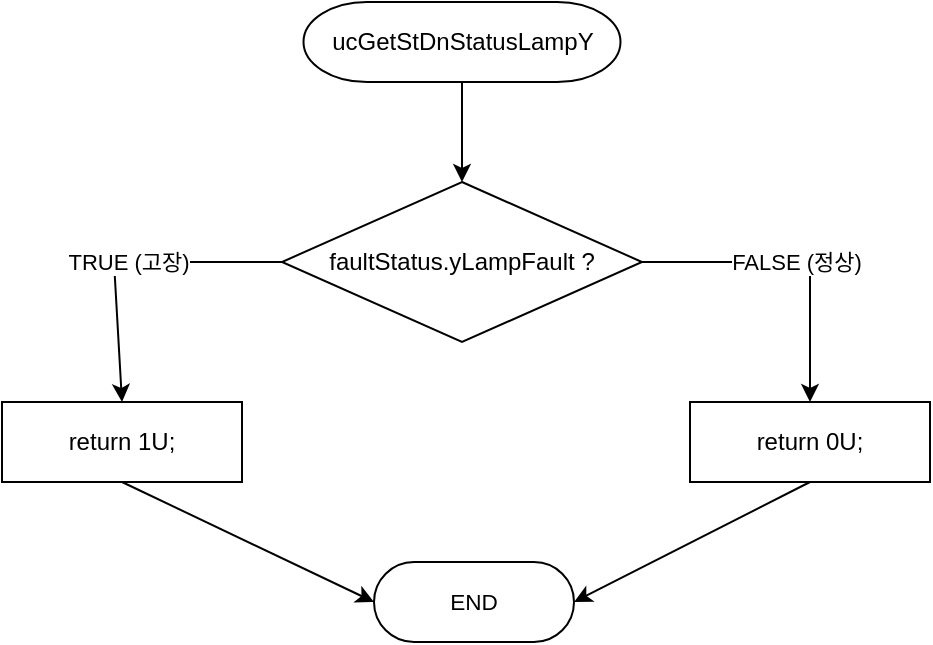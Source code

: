 <mxfile version="20.3.0" type="device" pages="9"><diagram id="H6Ubjm_x21LClvHcwEUO" name="ucGetStDnStatusLampY"><mxGraphModel dx="1209" dy="844" grid="1" gridSize="10" guides="1" tooltips="1" connect="1" arrows="1" fold="1" page="1" pageScale="1" pageWidth="827" pageHeight="1169" math="0" shadow="0"><root><mxCell id="0"/><mxCell id="1" parent="0"/><mxCell id="Pn4ITMv7DfcinCwOfqkF-2" value="faultStatus.yLampFault ?" style="rhombus;whiteSpace=wrap;html=1;strokeWidth=1;fontStyle=0;fillColor=none;strokeColor=#000000;" vertex="1" parent="1"><mxGeometry x="434" y="290" width="180" height="80" as="geometry"/></mxCell><mxCell id="Pn4ITMv7DfcinCwOfqkF-3" value="&lt;span style=&quot;font-weight: normal;&quot;&gt;return 1U;&lt;/span&gt;" style="rounded=0;whiteSpace=wrap;html=1;strokeWidth=1;fontStyle=0;fillColor=none;strokeColor=#000000;fontStyle=1" vertex="1" parent="1"><mxGeometry x="294" y="400" width="120" height="40" as="geometry"/></mxCell><mxCell id="Pn4ITMv7DfcinCwOfqkF-4" value="&lt;span style=&quot;font-weight: normal;&quot;&gt;return 0U;&lt;/span&gt;" style="rounded=0;whiteSpace=wrap;html=1;strokeWidth=1;fontStyle=0;fillColor=none;strokeColor=#000000;fontStyle=1" vertex="1" parent="1"><mxGeometry x="638" y="400" width="120" height="40" as="geometry"/></mxCell><mxCell id="Pn4ITMv7DfcinCwOfqkF-6" value="" style="endArrow=classic;html=1;rounded=0;exitX=0.5;exitY=1;exitDx=0;exitDy=0;entryX=0.5;entryY=0;entryDx=0;entryDy=0;exitPerimeter=0;" edge="1" parent="1" source="ROzSKcuaBJpZAco-5zA0-1" target="Pn4ITMv7DfcinCwOfqkF-2"><mxGeometry width="50" height="50" relative="1" as="geometry"><mxPoint x="524" y="250" as="sourcePoint"/><mxPoint x="524" y="290" as="targetPoint"/></mxGeometry></mxCell><mxCell id="Pn4ITMv7DfcinCwOfqkF-7" value="TRUE (고장)" style="endArrow=classic;html=1;rounded=0;exitX=0;exitY=0.5;exitDx=0;exitDy=0;entryX=0.5;entryY=0;entryDx=0;entryDy=0;" edge="1" parent="1" source="Pn4ITMv7DfcinCwOfqkF-2" target="Pn4ITMv7DfcinCwOfqkF-3"><mxGeometry width="50" height="50" relative="1" as="geometry"><mxPoint x="434" y="330" as="sourcePoint"/><mxPoint x="350" y="420" as="targetPoint"/><Array as="points"><mxPoint x="350" y="330"/></Array></mxGeometry></mxCell><mxCell id="Pn4ITMv7DfcinCwOfqkF-8" value="FALSE (정상)" style="endArrow=classic;html=1;rounded=0;exitX=1;exitY=0.5;exitDx=0;exitDy=0;entryX=0.5;entryY=0;entryDx=0;entryDy=0;" edge="1" parent="1" source="Pn4ITMv7DfcinCwOfqkF-2" target="Pn4ITMv7DfcinCwOfqkF-4"><mxGeometry width="50" height="50" relative="1" as="geometry"><mxPoint x="614" y="330" as="sourcePoint"/><mxPoint x="698" y="420" as="targetPoint"/><Array as="points"><mxPoint x="698" y="330"/></Array></mxGeometry></mxCell><UserObject label="&lt;div style=&quot;&quot;&gt;&lt;font style=&quot;direction: ltr; line-height: 120%; opacity: 1;&quot;&gt;ucGetStDnStatusLampY&lt;br&gt;&lt;/font&gt;&lt;/div&gt;" tags="순서도" id="ROzSKcuaBJpZAco-5zA0-1"><mxCell style="verticalAlign=middle;align=center;overflow=width;vsdxID=2;fillColor=#FFFFFF;gradientColor=none;shape=stencil(tVLLDsIgEPwajiQIMfFe638Qu22JCM2Ctv69kK0Rm9qDibeZndkXC1NV6PUATIoQ0V9gNE3smToyKY3rAU1MiKmaqar1CB36m2uIDzo7M7r6e64wUZ4UOUWKB9GdIH4irzWu8B42vRrPScNFXZzN+5mvl3qJXE8mcPRRR+Pdh2Y1dsBTE95a3c0TkBRGgKEIb6wg1/r+ssCXd/vLCgm8z9caa+n6pb48dwrRV1H1Ew==);strokeColor=#000000;spacingTop=-1;spacingBottom=-1;spacingLeft=-1;spacingRight=-1;points=[[0.5,1,0],[0.5,0,0],[0,0.5,0],[1,0.5,0]];labelBackgroundColor=none;rounded=0;html=1;whiteSpace=wrap;strokeWidth=1;" vertex="1" parent="1"><mxGeometry x="444.75" y="200" width="158.5" height="40" as="geometry"/></mxCell></UserObject><UserObject label="&lt;div style=&quot;font-size: 1px&quot;&gt;&lt;font style=&quot;font-size:11.29px;font-family:Arial;color:#000000;direction:ltr;letter-spacing:0px;line-height:120%;opacity:1&quot;&gt;END&lt;br/&gt;&lt;/font&gt;&lt;/div&gt;" tags="순서도" id="ROzSKcuaBJpZAco-5zA0-2"><mxCell style="verticalAlign=middle;align=center;overflow=width;vsdxID=77;fillColor=#FFFFFF;gradientColor=none;shape=stencil(tVLLDsIgEPwajiQIMfFe638Qu22JCM2Ctv69kK0Rm9qDibeZndkXC1NV6PUATIoQ0V9gNE3smToyKY3rAU1MiKmaqar1CB36m2uIDzo7M7r6e64wUZ4UOUWKB9GdIH4irzWu8B42vRrPScNFXZzN+5mvl3qJXE8mcPRRR+Pdh2Y1dsBTE95a3c0TkBRGgKEIb6wg1/r+ssCXd/vLCgm8z9caa+n6pb48dwrRV1H1Ew==);strokeColor=#000000;spacingTop=-1;spacingBottom=-1;spacingLeft=-1;spacingRight=-1;points=[[0.5,1,0],[0.5,0,0],[0,0.5,0],[1,0.5,0]];labelBackgroundColor=none;rounded=0;html=1;whiteSpace=wrap;strokeWidth=1;" vertex="1" parent="1"><mxGeometry x="480" y="480" width="100" height="40" as="geometry"/></mxCell></UserObject><mxCell id="ROzSKcuaBJpZAco-5zA0-3" value="" style="endArrow=classic;html=1;rounded=0;entryX=0;entryY=0.5;entryDx=0;entryDy=0;entryPerimeter=0;exitX=0.5;exitY=1;exitDx=0;exitDy=0;" edge="1" parent="1" source="Pn4ITMv7DfcinCwOfqkF-3" target="ROzSKcuaBJpZAco-5zA0-2"><mxGeometry width="50" height="50" relative="1" as="geometry"><mxPoint x="390" y="460" as="sourcePoint"/><mxPoint x="440" y="410" as="targetPoint"/></mxGeometry></mxCell><mxCell id="ROzSKcuaBJpZAco-5zA0-4" value="" style="endArrow=classic;html=1;rounded=0;entryX=1;entryY=0.5;entryDx=0;entryDy=0;entryPerimeter=0;exitX=0.5;exitY=1;exitDx=0;exitDy=0;" edge="1" parent="1" source="Pn4ITMv7DfcinCwOfqkF-4" target="ROzSKcuaBJpZAco-5zA0-2"><mxGeometry width="50" height="50" relative="1" as="geometry"><mxPoint x="390" y="460" as="sourcePoint"/><mxPoint x="440" y="410" as="targetPoint"/></mxGeometry></mxCell></root></mxGraphModel></diagram><diagram name="ucGetStDnStatusLampR" id="4Ahi_f8lEHvm8g1XPXk0"><mxGraphModel dx="1209" dy="844" grid="1" gridSize="10" guides="1" tooltips="1" connect="1" arrows="1" fold="1" page="1" pageScale="1" pageWidth="827" pageHeight="1169" math="0" shadow="0"><root><mxCell id="ivIR0xDWHRZvinG1_Fqk-0"/><mxCell id="ivIR0xDWHRZvinG1_Fqk-1" parent="ivIR0xDWHRZvinG1_Fqk-0"/><mxCell id="ivIR0xDWHRZvinG1_Fqk-2" value="faultStatus.rLampFault ?" style="rhombus;whiteSpace=wrap;html=1;strokeWidth=1;fontStyle=0;fillColor=none;strokeColor=#000000;" vertex="1" parent="ivIR0xDWHRZvinG1_Fqk-1"><mxGeometry x="434" y="290" width="180" height="80" as="geometry"/></mxCell><mxCell id="ivIR0xDWHRZvinG1_Fqk-3" value="&lt;span style=&quot;font-weight: normal;&quot;&gt;return 1U;&lt;/span&gt;" style="rounded=0;whiteSpace=wrap;html=1;strokeWidth=1;fontStyle=0;fillColor=none;strokeColor=#000000;fontStyle=1" vertex="1" parent="ivIR0xDWHRZvinG1_Fqk-1"><mxGeometry x="294" y="400" width="120" height="40" as="geometry"/></mxCell><mxCell id="ivIR0xDWHRZvinG1_Fqk-4" value="&lt;span style=&quot;font-weight: normal;&quot;&gt;return 0U;&lt;/span&gt;" style="rounded=0;whiteSpace=wrap;html=1;strokeWidth=1;fontStyle=0;fillColor=none;strokeColor=#000000;fontStyle=1" vertex="1" parent="ivIR0xDWHRZvinG1_Fqk-1"><mxGeometry x="638" y="400" width="120" height="40" as="geometry"/></mxCell><mxCell id="ivIR0xDWHRZvinG1_Fqk-5" value="" style="endArrow=classic;html=1;rounded=0;exitX=0.5;exitY=1;exitDx=0;exitDy=0;entryX=0.5;entryY=0;entryDx=0;entryDy=0;exitPerimeter=0;" edge="1" parent="ivIR0xDWHRZvinG1_Fqk-1" source="ivIR0xDWHRZvinG1_Fqk-8" target="ivIR0xDWHRZvinG1_Fqk-2"><mxGeometry width="50" height="50" relative="1" as="geometry"><mxPoint x="524" y="250" as="sourcePoint"/><mxPoint x="524" y="290" as="targetPoint"/></mxGeometry></mxCell><mxCell id="ivIR0xDWHRZvinG1_Fqk-6" value="TRUE (고장)" style="endArrow=classic;html=1;rounded=0;exitX=0;exitY=0.5;exitDx=0;exitDy=0;entryX=0.5;entryY=0;entryDx=0;entryDy=0;" edge="1" parent="ivIR0xDWHRZvinG1_Fqk-1" source="ivIR0xDWHRZvinG1_Fqk-2" target="ivIR0xDWHRZvinG1_Fqk-3"><mxGeometry width="50" height="50" relative="1" as="geometry"><mxPoint x="434" y="330" as="sourcePoint"/><mxPoint x="350" y="420" as="targetPoint"/><Array as="points"><mxPoint x="350" y="330"/></Array></mxGeometry></mxCell><mxCell id="ivIR0xDWHRZvinG1_Fqk-7" value="FALSE (정상)" style="endArrow=classic;html=1;rounded=0;exitX=1;exitY=0.5;exitDx=0;exitDy=0;entryX=0.5;entryY=0;entryDx=0;entryDy=0;" edge="1" parent="ivIR0xDWHRZvinG1_Fqk-1" source="ivIR0xDWHRZvinG1_Fqk-2" target="ivIR0xDWHRZvinG1_Fqk-4"><mxGeometry width="50" height="50" relative="1" as="geometry"><mxPoint x="614" y="330" as="sourcePoint"/><mxPoint x="698" y="420" as="targetPoint"/><Array as="points"><mxPoint x="698" y="330"/></Array></mxGeometry></mxCell><UserObject label="&lt;div style=&quot;&quot;&gt;&lt;font style=&quot;direction: ltr; line-height: 120%; opacity: 1;&quot;&gt;ucGetStDnStatusLampR&lt;br&gt;&lt;/font&gt;&lt;/div&gt;" tags="순서도" id="ivIR0xDWHRZvinG1_Fqk-8"><mxCell style="verticalAlign=middle;align=center;overflow=width;vsdxID=2;fillColor=#FFFFFF;gradientColor=none;shape=stencil(tVLLDsIgEPwajiQIMfFe638Qu22JCM2Ctv69kK0Rm9qDibeZndkXC1NV6PUATIoQ0V9gNE3smToyKY3rAU1MiKmaqar1CB36m2uIDzo7M7r6e64wUZ4UOUWKB9GdIH4irzWu8B42vRrPScNFXZzN+5mvl3qJXE8mcPRRR+Pdh2Y1dsBTE95a3c0TkBRGgKEIb6wg1/r+ssCXd/vLCgm8z9caa+n6pb48dwrRV1H1Ew==);strokeColor=#000000;spacingTop=-1;spacingBottom=-1;spacingLeft=-1;spacingRight=-1;points=[[0.5,1,0],[0.5,0,0],[0,0.5,0],[1,0.5,0]];labelBackgroundColor=none;rounded=0;html=1;whiteSpace=wrap;strokeWidth=1;" vertex="1" parent="ivIR0xDWHRZvinG1_Fqk-1"><mxGeometry x="444.75" y="200" width="158.5" height="40" as="geometry"/></mxCell></UserObject><UserObject label="&lt;div style=&quot;font-size: 1px&quot;&gt;&lt;font style=&quot;font-size:11.29px;font-family:Arial;color:#000000;direction:ltr;letter-spacing:0px;line-height:120%;opacity:1&quot;&gt;END&lt;br/&gt;&lt;/font&gt;&lt;/div&gt;" tags="순서도" id="ivIR0xDWHRZvinG1_Fqk-9"><mxCell style="verticalAlign=middle;align=center;overflow=width;vsdxID=77;fillColor=#FFFFFF;gradientColor=none;shape=stencil(tVLLDsIgEPwajiQIMfFe638Qu22JCM2Ctv69kK0Rm9qDibeZndkXC1NV6PUATIoQ0V9gNE3smToyKY3rAU1MiKmaqar1CB36m2uIDzo7M7r6e64wUZ4UOUWKB9GdIH4irzWu8B42vRrPScNFXZzN+5mvl3qJXE8mcPRRR+Pdh2Y1dsBTE95a3c0TkBRGgKEIb6wg1/r+ssCXd/vLCgm8z9caa+n6pb48dwrRV1H1Ew==);strokeColor=#000000;spacingTop=-1;spacingBottom=-1;spacingLeft=-1;spacingRight=-1;points=[[0.5,1,0],[0.5,0,0],[0,0.5,0],[1,0.5,0]];labelBackgroundColor=none;rounded=0;html=1;whiteSpace=wrap;strokeWidth=1;" vertex="1" parent="ivIR0xDWHRZvinG1_Fqk-1"><mxGeometry x="480" y="480" width="100" height="40" as="geometry"/></mxCell></UserObject><mxCell id="ivIR0xDWHRZvinG1_Fqk-10" value="" style="endArrow=classic;html=1;rounded=0;entryX=0;entryY=0.5;entryDx=0;entryDy=0;entryPerimeter=0;exitX=0.5;exitY=1;exitDx=0;exitDy=0;" edge="1" parent="ivIR0xDWHRZvinG1_Fqk-1" source="ivIR0xDWHRZvinG1_Fqk-3" target="ivIR0xDWHRZvinG1_Fqk-9"><mxGeometry width="50" height="50" relative="1" as="geometry"><mxPoint x="390" y="460" as="sourcePoint"/><mxPoint x="440" y="410" as="targetPoint"/></mxGeometry></mxCell><mxCell id="ivIR0xDWHRZvinG1_Fqk-11" value="" style="endArrow=classic;html=1;rounded=0;entryX=1;entryY=0.5;entryDx=0;entryDy=0;entryPerimeter=0;exitX=0.5;exitY=1;exitDx=0;exitDy=0;" edge="1" parent="ivIR0xDWHRZvinG1_Fqk-1" source="ivIR0xDWHRZvinG1_Fqk-4" target="ivIR0xDWHRZvinG1_Fqk-9"><mxGeometry width="50" height="50" relative="1" as="geometry"><mxPoint x="390" y="460" as="sourcePoint"/><mxPoint x="440" y="410" as="targetPoint"/></mxGeometry></mxCell></root></mxGraphModel></diagram><diagram name="ucGetStDnStatusLampG" id="aBGs0J8KFxBoeowEcq4R"><mxGraphModel dx="1209" dy="844" grid="1" gridSize="10" guides="1" tooltips="1" connect="1" arrows="1" fold="1" page="1" pageScale="1" pageWidth="827" pageHeight="1169" math="0" shadow="0"><root><mxCell id="Xwdntv-__hM3QEPPHXJ1-0"/><mxCell id="Xwdntv-__hM3QEPPHXJ1-1" parent="Xwdntv-__hM3QEPPHXJ1-0"/><mxCell id="Xwdntv-__hM3QEPPHXJ1-2" value="faultStatus.gLampFault&amp;nbsp; ?" style="rhombus;whiteSpace=wrap;html=1;strokeWidth=1;fontStyle=0;fillColor=none;strokeColor=#000000;" vertex="1" parent="Xwdntv-__hM3QEPPHXJ1-1"><mxGeometry x="434" y="290" width="180" height="80" as="geometry"/></mxCell><mxCell id="Xwdntv-__hM3QEPPHXJ1-3" value="&lt;span style=&quot;font-weight: normal;&quot;&gt;return 1U;&lt;/span&gt;" style="rounded=0;whiteSpace=wrap;html=1;strokeWidth=1;fontStyle=0;fillColor=none;strokeColor=#000000;fontStyle=1" vertex="1" parent="Xwdntv-__hM3QEPPHXJ1-1"><mxGeometry x="294" y="400" width="120" height="40" as="geometry"/></mxCell><mxCell id="Xwdntv-__hM3QEPPHXJ1-4" value="&lt;span style=&quot;font-weight: normal;&quot;&gt;return 0U;&lt;/span&gt;" style="rounded=0;whiteSpace=wrap;html=1;strokeWidth=1;fontStyle=0;fillColor=none;strokeColor=#000000;fontStyle=1" vertex="1" parent="Xwdntv-__hM3QEPPHXJ1-1"><mxGeometry x="638" y="400" width="120" height="40" as="geometry"/></mxCell><mxCell id="Xwdntv-__hM3QEPPHXJ1-5" value="" style="endArrow=classic;html=1;rounded=0;exitX=0.5;exitY=1;exitDx=0;exitDy=0;entryX=0.5;entryY=0;entryDx=0;entryDy=0;exitPerimeter=0;" edge="1" parent="Xwdntv-__hM3QEPPHXJ1-1" source="Xwdntv-__hM3QEPPHXJ1-8" target="Xwdntv-__hM3QEPPHXJ1-2"><mxGeometry width="50" height="50" relative="1" as="geometry"><mxPoint x="524" y="250" as="sourcePoint"/><mxPoint x="524" y="290" as="targetPoint"/></mxGeometry></mxCell><mxCell id="Xwdntv-__hM3QEPPHXJ1-6" value="TRUE (고장)" style="endArrow=classic;html=1;rounded=0;exitX=0;exitY=0.5;exitDx=0;exitDy=0;entryX=0.5;entryY=0;entryDx=0;entryDy=0;" edge="1" parent="Xwdntv-__hM3QEPPHXJ1-1" source="Xwdntv-__hM3QEPPHXJ1-2" target="Xwdntv-__hM3QEPPHXJ1-3"><mxGeometry width="50" height="50" relative="1" as="geometry"><mxPoint x="434" y="330" as="sourcePoint"/><mxPoint x="350" y="420" as="targetPoint"/><Array as="points"><mxPoint x="350" y="330"/></Array></mxGeometry></mxCell><mxCell id="Xwdntv-__hM3QEPPHXJ1-7" value="FALSE (정상)" style="endArrow=classic;html=1;rounded=0;exitX=1;exitY=0.5;exitDx=0;exitDy=0;entryX=0.5;entryY=0;entryDx=0;entryDy=0;" edge="1" parent="Xwdntv-__hM3QEPPHXJ1-1" source="Xwdntv-__hM3QEPPHXJ1-2" target="Xwdntv-__hM3QEPPHXJ1-4"><mxGeometry width="50" height="50" relative="1" as="geometry"><mxPoint x="614" y="330" as="sourcePoint"/><mxPoint x="698" y="420" as="targetPoint"/><Array as="points"><mxPoint x="698" y="330"/></Array></mxGeometry></mxCell><UserObject label="&lt;div style=&quot;&quot;&gt;&lt;font style=&quot;direction: ltr; line-height: 120%; opacity: 1;&quot;&gt;ucGetStDnStatusLampG&lt;br&gt;&lt;/font&gt;&lt;/div&gt;" tags="순서도" id="Xwdntv-__hM3QEPPHXJ1-8"><mxCell style="verticalAlign=middle;align=center;overflow=width;vsdxID=2;fillColor=#FFFFFF;gradientColor=none;shape=stencil(tVLLDsIgEPwajiQIMfFe638Qu22JCM2Ctv69kK0Rm9qDibeZndkXC1NV6PUATIoQ0V9gNE3smToyKY3rAU1MiKmaqar1CB36m2uIDzo7M7r6e64wUZ4UOUWKB9GdIH4irzWu8B42vRrPScNFXZzN+5mvl3qJXE8mcPRRR+Pdh2Y1dsBTE95a3c0TkBRGgKEIb6wg1/r+ssCXd/vLCgm8z9caa+n6pb48dwrRV1H1Ew==);strokeColor=#000000;spacingTop=-1;spacingBottom=-1;spacingLeft=-1;spacingRight=-1;points=[[0.5,1,0],[0.5,0,0],[0,0.5,0],[1,0.5,0]];labelBackgroundColor=none;rounded=0;html=1;whiteSpace=wrap;strokeWidth=1;" vertex="1" parent="Xwdntv-__hM3QEPPHXJ1-1"><mxGeometry x="444.75" y="200" width="158.5" height="40" as="geometry"/></mxCell></UserObject><UserObject label="&lt;div style=&quot;font-size: 1px&quot;&gt;&lt;font style=&quot;font-size:11.29px;font-family:Arial;color:#000000;direction:ltr;letter-spacing:0px;line-height:120%;opacity:1&quot;&gt;END&lt;br/&gt;&lt;/font&gt;&lt;/div&gt;" tags="순서도" id="Xwdntv-__hM3QEPPHXJ1-9"><mxCell style="verticalAlign=middle;align=center;overflow=width;vsdxID=77;fillColor=#FFFFFF;gradientColor=none;shape=stencil(tVLLDsIgEPwajiQIMfFe638Qu22JCM2Ctv69kK0Rm9qDibeZndkXC1NV6PUATIoQ0V9gNE3smToyKY3rAU1MiKmaqar1CB36m2uIDzo7M7r6e64wUZ4UOUWKB9GdIH4irzWu8B42vRrPScNFXZzN+5mvl3qJXE8mcPRRR+Pdh2Y1dsBTE95a3c0TkBRGgKEIb6wg1/r+ssCXd/vLCgm8z9caa+n6pb48dwrRV1H1Ew==);strokeColor=#000000;spacingTop=-1;spacingBottom=-1;spacingLeft=-1;spacingRight=-1;points=[[0.5,1,0],[0.5,0,0],[0,0.5,0],[1,0.5,0]];labelBackgroundColor=none;rounded=0;html=1;whiteSpace=wrap;strokeWidth=1;" vertex="1" parent="Xwdntv-__hM3QEPPHXJ1-1"><mxGeometry x="480" y="480" width="100" height="40" as="geometry"/></mxCell></UserObject><mxCell id="Xwdntv-__hM3QEPPHXJ1-10" value="" style="endArrow=classic;html=1;rounded=0;entryX=0;entryY=0.5;entryDx=0;entryDy=0;entryPerimeter=0;exitX=0.5;exitY=1;exitDx=0;exitDy=0;" edge="1" parent="Xwdntv-__hM3QEPPHXJ1-1" source="Xwdntv-__hM3QEPPHXJ1-3" target="Xwdntv-__hM3QEPPHXJ1-9"><mxGeometry width="50" height="50" relative="1" as="geometry"><mxPoint x="390" y="460" as="sourcePoint"/><mxPoint x="440" y="410" as="targetPoint"/></mxGeometry></mxCell><mxCell id="Xwdntv-__hM3QEPPHXJ1-11" value="" style="endArrow=classic;html=1;rounded=0;entryX=1;entryY=0.5;entryDx=0;entryDy=0;entryPerimeter=0;exitX=0.5;exitY=1;exitDx=0;exitDy=0;" edge="1" parent="Xwdntv-__hM3QEPPHXJ1-1" source="Xwdntv-__hM3QEPPHXJ1-4" target="Xwdntv-__hM3QEPPHXJ1-9"><mxGeometry width="50" height="50" relative="1" as="geometry"><mxPoint x="390" y="460" as="sourcePoint"/><mxPoint x="440" y="410" as="targetPoint"/></mxGeometry></mxCell></root></mxGraphModel></diagram><diagram name="ucGetStDnStatusLampY1" id="4ZIhZO3Ah8xV9luIlGRR"><mxGraphModel dx="1209" dy="844" grid="1" gridSize="10" guides="1" tooltips="1" connect="1" arrows="1" fold="1" page="1" pageScale="1" pageWidth="827" pageHeight="1169" math="0" shadow="0"><root><mxCell id="3NkivEE5GXYRRRPkEMGT-0"/><mxCell id="3NkivEE5GXYRRRPkEMGT-1" parent="3NkivEE5GXYRRRPkEMGT-0"/><mxCell id="3NkivEE5GXYRRRPkEMGT-2" value="faultStatus.y1LampFault ?" style="rhombus;whiteSpace=wrap;html=1;strokeWidth=1;fontStyle=0;fillColor=none;strokeColor=#000000;" vertex="1" parent="3NkivEE5GXYRRRPkEMGT-1"><mxGeometry x="434" y="290" width="180" height="80" as="geometry"/></mxCell><mxCell id="3NkivEE5GXYRRRPkEMGT-3" value="&lt;span style=&quot;font-weight: normal;&quot;&gt;return 1U;&lt;/span&gt;" style="rounded=0;whiteSpace=wrap;html=1;strokeWidth=1;fontStyle=0;fillColor=none;strokeColor=#000000;fontStyle=1" vertex="1" parent="3NkivEE5GXYRRRPkEMGT-1"><mxGeometry x="270" y="410" width="120" height="40" as="geometry"/></mxCell><mxCell id="3NkivEE5GXYRRRPkEMGT-4" value="&lt;span style=&quot;font-weight: normal;&quot;&gt;return 0U;&lt;/span&gt;" style="rounded=0;whiteSpace=wrap;html=1;strokeWidth=1;fontStyle=0;fillColor=none;strokeColor=#000000;fontStyle=1" vertex="1" parent="3NkivEE5GXYRRRPkEMGT-1"><mxGeometry x="638" y="420" width="120" height="40" as="geometry"/></mxCell><mxCell id="3NkivEE5GXYRRRPkEMGT-5" value="" style="endArrow=classic;html=1;rounded=0;exitX=0.5;exitY=1;exitDx=0;exitDy=0;entryX=0.5;entryY=0;entryDx=0;entryDy=0;exitPerimeter=0;" edge="1" parent="3NkivEE5GXYRRRPkEMGT-1" source="3NkivEE5GXYRRRPkEMGT-8" target="3NkivEE5GXYRRRPkEMGT-2"><mxGeometry width="50" height="50" relative="1" as="geometry"><mxPoint x="524" y="250" as="sourcePoint"/><mxPoint x="524" y="290" as="targetPoint"/></mxGeometry></mxCell><mxCell id="3NkivEE5GXYRRRPkEMGT-6" value="TRUE (고장)" style="endArrow=classic;html=1;rounded=0;exitX=0;exitY=0.5;exitDx=0;exitDy=0;entryX=0.5;entryY=0;entryDx=0;entryDy=0;" edge="1" parent="3NkivEE5GXYRRRPkEMGT-1" source="3NkivEE5GXYRRRPkEMGT-2" target="3NkivEE5GXYRRRPkEMGT-3"><mxGeometry width="50" height="50" relative="1" as="geometry"><mxPoint x="434" y="330" as="sourcePoint"/><mxPoint x="350" y="420" as="targetPoint"/><Array as="points"><mxPoint x="330" y="330"/></Array></mxGeometry></mxCell><mxCell id="3NkivEE5GXYRRRPkEMGT-7" value="FALSE (정상)" style="endArrow=classic;html=1;rounded=0;exitX=1;exitY=0.5;exitDx=0;exitDy=0;entryX=0.5;entryY=0;entryDx=0;entryDy=0;" edge="1" parent="3NkivEE5GXYRRRPkEMGT-1" source="3NkivEE5GXYRRRPkEMGT-2" target="3NkivEE5GXYRRRPkEMGT-4"><mxGeometry width="50" height="50" relative="1" as="geometry"><mxPoint x="614" y="330" as="sourcePoint"/><mxPoint x="698" y="420" as="targetPoint"/><Array as="points"><mxPoint x="698" y="330"/></Array></mxGeometry></mxCell><UserObject label="&lt;div style=&quot;&quot;&gt;&lt;font style=&quot;direction: ltr; line-height: 120%; opacity: 1;&quot;&gt;ucGetStDnStatusLampY1&lt;br&gt;&lt;/font&gt;&lt;/div&gt;" tags="순서도" id="3NkivEE5GXYRRRPkEMGT-8"><mxCell style="verticalAlign=middle;align=center;overflow=width;vsdxID=2;fillColor=#FFFFFF;gradientColor=none;shape=stencil(tVLLDsIgEPwajiQIMfFe638Qu22JCM2Ctv69kK0Rm9qDibeZndkXC1NV6PUATIoQ0V9gNE3smToyKY3rAU1MiKmaqar1CB36m2uIDzo7M7r6e64wUZ4UOUWKB9GdIH4irzWu8B42vRrPScNFXZzN+5mvl3qJXE8mcPRRR+Pdh2Y1dsBTE95a3c0TkBRGgKEIb6wg1/r+ssCXd/vLCgm8z9caa+n6pb48dwrRV1H1Ew==);strokeColor=#000000;spacingTop=-1;spacingBottom=-1;spacingLeft=-1;spacingRight=-1;points=[[0.5,1,0],[0.5,0,0],[0,0.5,0],[1,0.5,0]];labelBackgroundColor=none;rounded=0;html=1;whiteSpace=wrap;strokeWidth=1;" vertex="1" parent="3NkivEE5GXYRRRPkEMGT-1"><mxGeometry x="444.75" y="200" width="158.5" height="40" as="geometry"/></mxCell></UserObject><UserObject label="&lt;div style=&quot;font-size: 1px&quot;&gt;&lt;font style=&quot;font-size:11.29px;font-family:Arial;color:#000000;direction:ltr;letter-spacing:0px;line-height:120%;opacity:1&quot;&gt;END&lt;br/&gt;&lt;/font&gt;&lt;/div&gt;" tags="순서도" id="3NkivEE5GXYRRRPkEMGT-9"><mxCell style="verticalAlign=middle;align=center;overflow=width;vsdxID=77;fillColor=#FFFFFF;gradientColor=none;shape=stencil(tVLLDsIgEPwajiQIMfFe638Qu22JCM2Ctv69kK0Rm9qDibeZndkXC1NV6PUATIoQ0V9gNE3smToyKY3rAU1MiKmaqar1CB36m2uIDzo7M7r6e64wUZ4UOUWKB9GdIH4irzWu8B42vRrPScNFXZzN+5mvl3qJXE8mcPRRR+Pdh2Y1dsBTE95a3c0TkBRGgKEIb6wg1/r+ssCXd/vLCgm8z9caa+n6pb48dwrRV1H1Ew==);strokeColor=#000000;spacingTop=-1;spacingBottom=-1;spacingLeft=-1;spacingRight=-1;points=[[0.5,1,0],[0.5,0,0],[0,0.5,0],[1,0.5,0]];labelBackgroundColor=none;rounded=0;html=1;whiteSpace=wrap;strokeWidth=1;" vertex="1" parent="3NkivEE5GXYRRRPkEMGT-1"><mxGeometry x="480" y="530" width="100" height="40" as="geometry"/></mxCell></UserObject><mxCell id="3NkivEE5GXYRRRPkEMGT-10" value="" style="endArrow=classic;html=1;rounded=0;entryX=0;entryY=0.5;entryDx=0;entryDy=0;entryPerimeter=0;exitX=0.5;exitY=1;exitDx=0;exitDy=0;" edge="1" parent="3NkivEE5GXYRRRPkEMGT-1" source="3NkivEE5GXYRRRPkEMGT-3" target="3NkivEE5GXYRRRPkEMGT-9"><mxGeometry width="50" height="50" relative="1" as="geometry"><mxPoint x="390" y="460" as="sourcePoint"/><mxPoint x="440" y="410" as="targetPoint"/></mxGeometry></mxCell><mxCell id="3NkivEE5GXYRRRPkEMGT-11" value="" style="endArrow=classic;html=1;rounded=0;entryX=1;entryY=0.5;entryDx=0;entryDy=0;entryPerimeter=0;exitX=0.5;exitY=1;exitDx=0;exitDy=0;" edge="1" parent="3NkivEE5GXYRRRPkEMGT-1" source="3NkivEE5GXYRRRPkEMGT-4" target="3NkivEE5GXYRRRPkEMGT-9"><mxGeometry width="50" height="50" relative="1" as="geometry"><mxPoint x="390" y="460" as="sourcePoint"/><mxPoint x="440" y="410" as="targetPoint"/></mxGeometry></mxCell></root></mxGraphModel></diagram><diagram name="ucGetStDnStatusM600V" id="6z8AnAcC5dXQ_cQwe2DI"><mxGraphModel dx="1209" dy="844" grid="1" gridSize="10" guides="1" tooltips="1" connect="1" arrows="1" fold="1" page="1" pageScale="1" pageWidth="827" pageHeight="1169" math="0" shadow="0"><root><mxCell id="cv8Rvo_Tm3CCAk9QELev-0"/><mxCell id="cv8Rvo_Tm3CCAk9QELev-1" parent="cv8Rvo_Tm3CCAk9QELev-0"/><mxCell id="cv8Rvo_Tm3CCAk9QELev-2" value="faultStatus.m600vFault ?" style="rhombus;whiteSpace=wrap;html=1;strokeWidth=1;fontStyle=0;fillColor=none;strokeColor=#000000;" vertex="1" parent="cv8Rvo_Tm3CCAk9QELev-1"><mxGeometry x="434" y="290" width="180" height="80" as="geometry"/></mxCell><mxCell id="cv8Rvo_Tm3CCAk9QELev-3" value="&lt;span style=&quot;font-weight: normal;&quot;&gt;return 1U;&lt;/span&gt;" style="rounded=0;whiteSpace=wrap;html=1;strokeWidth=1;fontStyle=0;fillColor=none;strokeColor=#000000;fontStyle=1" vertex="1" parent="cv8Rvo_Tm3CCAk9QELev-1"><mxGeometry x="270" y="410" width="120" height="40" as="geometry"/></mxCell><mxCell id="cv8Rvo_Tm3CCAk9QELev-4" value="&lt;span style=&quot;font-weight: normal;&quot;&gt;return 0U;&lt;/span&gt;" style="rounded=0;whiteSpace=wrap;html=1;strokeWidth=1;fontStyle=0;fillColor=none;strokeColor=#000000;fontStyle=1" vertex="1" parent="cv8Rvo_Tm3CCAk9QELev-1"><mxGeometry x="638" y="420" width="120" height="40" as="geometry"/></mxCell><mxCell id="cv8Rvo_Tm3CCAk9QELev-5" value="" style="endArrow=classic;html=1;rounded=0;exitX=0.5;exitY=1;exitDx=0;exitDy=0;entryX=0.5;entryY=0;entryDx=0;entryDy=0;exitPerimeter=0;" edge="1" parent="cv8Rvo_Tm3CCAk9QELev-1" source="cv8Rvo_Tm3CCAk9QELev-8" target="cv8Rvo_Tm3CCAk9QELev-2"><mxGeometry width="50" height="50" relative="1" as="geometry"><mxPoint x="524" y="250" as="sourcePoint"/><mxPoint x="524" y="290" as="targetPoint"/></mxGeometry></mxCell><mxCell id="cv8Rvo_Tm3CCAk9QELev-6" value="TRUE (고장)" style="endArrow=classic;html=1;rounded=0;exitX=0;exitY=0.5;exitDx=0;exitDy=0;entryX=0.5;entryY=0;entryDx=0;entryDy=0;" edge="1" parent="cv8Rvo_Tm3CCAk9QELev-1" source="cv8Rvo_Tm3CCAk9QELev-2" target="cv8Rvo_Tm3CCAk9QELev-3"><mxGeometry width="50" height="50" relative="1" as="geometry"><mxPoint x="434" y="330" as="sourcePoint"/><mxPoint x="350" y="420" as="targetPoint"/><Array as="points"><mxPoint x="330" y="330"/></Array></mxGeometry></mxCell><mxCell id="cv8Rvo_Tm3CCAk9QELev-7" value="FALSE (정상)" style="endArrow=classic;html=1;rounded=0;exitX=1;exitY=0.5;exitDx=0;exitDy=0;entryX=0.5;entryY=0;entryDx=0;entryDy=0;" edge="1" parent="cv8Rvo_Tm3CCAk9QELev-1" source="cv8Rvo_Tm3CCAk9QELev-2" target="cv8Rvo_Tm3CCAk9QELev-4"><mxGeometry width="50" height="50" relative="1" as="geometry"><mxPoint x="614" y="330" as="sourcePoint"/><mxPoint x="698" y="420" as="targetPoint"/><Array as="points"><mxPoint x="698" y="330"/></Array></mxGeometry></mxCell><UserObject label="&lt;div style=&quot;&quot;&gt;&lt;font style=&quot;direction: ltr; line-height: 120%; opacity: 1;&quot;&gt;ucGetStDnStatusM600V&lt;br&gt;&lt;/font&gt;&lt;/div&gt;" tags="순서도" id="cv8Rvo_Tm3CCAk9QELev-8"><mxCell style="verticalAlign=middle;align=center;overflow=width;vsdxID=2;fillColor=#FFFFFF;gradientColor=none;shape=stencil(tVLLDsIgEPwajiQIMfFe638Qu22JCM2Ctv69kK0Rm9qDibeZndkXC1NV6PUATIoQ0V9gNE3smToyKY3rAU1MiKmaqar1CB36m2uIDzo7M7r6e64wUZ4UOUWKB9GdIH4irzWu8B42vRrPScNFXZzN+5mvl3qJXE8mcPRRR+Pdh2Y1dsBTE95a3c0TkBRGgKEIb6wg1/r+ssCXd/vLCgm8z9caa+n6pb48dwrRV1H1Ew==);strokeColor=#000000;spacingTop=-1;spacingBottom=-1;spacingLeft=-1;spacingRight=-1;points=[[0.5,1,0],[0.5,0,0],[0,0.5,0],[1,0.5,0]];labelBackgroundColor=none;rounded=0;html=1;whiteSpace=wrap;strokeWidth=1;" vertex="1" parent="cv8Rvo_Tm3CCAk9QELev-1"><mxGeometry x="444.75" y="200" width="158.5" height="40" as="geometry"/></mxCell></UserObject><UserObject label="&lt;div style=&quot;font-size: 1px&quot;&gt;&lt;font style=&quot;font-size:11.29px;font-family:Arial;color:#000000;direction:ltr;letter-spacing:0px;line-height:120%;opacity:1&quot;&gt;END&lt;br/&gt;&lt;/font&gt;&lt;/div&gt;" tags="순서도" id="cv8Rvo_Tm3CCAk9QELev-9"><mxCell style="verticalAlign=middle;align=center;overflow=width;vsdxID=77;fillColor=#FFFFFF;gradientColor=none;shape=stencil(tVLLDsIgEPwajiQIMfFe638Qu22JCM2Ctv69kK0Rm9qDibeZndkXC1NV6PUATIoQ0V9gNE3smToyKY3rAU1MiKmaqar1CB36m2uIDzo7M7r6e64wUZ4UOUWKB9GdIH4irzWu8B42vRrPScNFXZzN+5mvl3qJXE8mcPRRR+Pdh2Y1dsBTE95a3c0TkBRGgKEIb6wg1/r+ssCXd/vLCgm8z9caa+n6pb48dwrRV1H1Ew==);strokeColor=#000000;spacingTop=-1;spacingBottom=-1;spacingLeft=-1;spacingRight=-1;points=[[0.5,1,0],[0.5,0,0],[0,0.5,0],[1,0.5,0]];labelBackgroundColor=none;rounded=0;html=1;whiteSpace=wrap;strokeWidth=1;" vertex="1" parent="cv8Rvo_Tm3CCAk9QELev-1"><mxGeometry x="480" y="530" width="100" height="40" as="geometry"/></mxCell></UserObject><mxCell id="cv8Rvo_Tm3CCAk9QELev-10" value="" style="endArrow=classic;html=1;rounded=0;entryX=0;entryY=0.5;entryDx=0;entryDy=0;entryPerimeter=0;exitX=0.5;exitY=1;exitDx=0;exitDy=0;" edge="1" parent="cv8Rvo_Tm3CCAk9QELev-1" source="cv8Rvo_Tm3CCAk9QELev-3" target="cv8Rvo_Tm3CCAk9QELev-9"><mxGeometry width="50" height="50" relative="1" as="geometry"><mxPoint x="390" y="460" as="sourcePoint"/><mxPoint x="440" y="410" as="targetPoint"/></mxGeometry></mxCell><mxCell id="cv8Rvo_Tm3CCAk9QELev-11" value="" style="endArrow=classic;html=1;rounded=0;entryX=1;entryY=0.5;entryDx=0;entryDy=0;entryPerimeter=0;exitX=0.5;exitY=1;exitDx=0;exitDy=0;" edge="1" parent="cv8Rvo_Tm3CCAk9QELev-1" source="cv8Rvo_Tm3CCAk9QELev-4" target="cv8Rvo_Tm3CCAk9QELev-9"><mxGeometry width="50" height="50" relative="1" as="geometry"><mxPoint x="390" y="460" as="sourcePoint"/><mxPoint x="440" y="410" as="targetPoint"/></mxGeometry></mxCell></root></mxGraphModel></diagram><diagram name="ucGetStDnStatusFUSE" id="3bnLeSNJoj7XCCWcelJr"><mxGraphModel dx="1209" dy="844" grid="1" gridSize="10" guides="1" tooltips="1" connect="1" arrows="1" fold="1" page="1" pageScale="1" pageWidth="827" pageHeight="1169" math="0" shadow="0"><root><mxCell id="LdqPRC1P7zHyVg_EGieG-0"/><mxCell id="LdqPRC1P7zHyVg_EGieG-1" parent="LdqPRC1P7zHyVg_EGieG-0"/><mxCell id="LdqPRC1P7zHyVg_EGieG-2" value="faultStatus.fuseFault ?" style="rhombus;whiteSpace=wrap;html=1;strokeWidth=1;fontStyle=0;fillColor=none;strokeColor=#000000;" vertex="1" parent="LdqPRC1P7zHyVg_EGieG-1"><mxGeometry x="434" y="290" width="180" height="80" as="geometry"/></mxCell><mxCell id="LdqPRC1P7zHyVg_EGieG-3" value="&lt;span style=&quot;font-weight: normal;&quot;&gt;return 1U;&lt;/span&gt;" style="rounded=0;whiteSpace=wrap;html=1;strokeWidth=1;fontStyle=0;fillColor=none;strokeColor=#000000;fontStyle=1" vertex="1" parent="LdqPRC1P7zHyVg_EGieG-1"><mxGeometry x="270" y="410" width="120" height="40" as="geometry"/></mxCell><mxCell id="LdqPRC1P7zHyVg_EGieG-4" value="&lt;span style=&quot;font-weight: normal;&quot;&gt;return 0U;&lt;/span&gt;" style="rounded=0;whiteSpace=wrap;html=1;strokeWidth=1;fontStyle=0;fillColor=none;strokeColor=#000000;fontStyle=1" vertex="1" parent="LdqPRC1P7zHyVg_EGieG-1"><mxGeometry x="638" y="420" width="120" height="40" as="geometry"/></mxCell><mxCell id="LdqPRC1P7zHyVg_EGieG-5" value="" style="endArrow=classic;html=1;rounded=0;exitX=0.5;exitY=1;exitDx=0;exitDy=0;entryX=0.5;entryY=0;entryDx=0;entryDy=0;exitPerimeter=0;" edge="1" parent="LdqPRC1P7zHyVg_EGieG-1" source="LdqPRC1P7zHyVg_EGieG-8" target="LdqPRC1P7zHyVg_EGieG-2"><mxGeometry width="50" height="50" relative="1" as="geometry"><mxPoint x="524" y="250" as="sourcePoint"/><mxPoint x="524" y="290" as="targetPoint"/></mxGeometry></mxCell><mxCell id="LdqPRC1P7zHyVg_EGieG-6" value="TRUE (고장)" style="endArrow=classic;html=1;rounded=0;exitX=0;exitY=0.5;exitDx=0;exitDy=0;entryX=0.5;entryY=0;entryDx=0;entryDy=0;" edge="1" parent="LdqPRC1P7zHyVg_EGieG-1" source="LdqPRC1P7zHyVg_EGieG-2" target="LdqPRC1P7zHyVg_EGieG-3"><mxGeometry width="50" height="50" relative="1" as="geometry"><mxPoint x="434" y="330" as="sourcePoint"/><mxPoint x="350" y="420" as="targetPoint"/><Array as="points"><mxPoint x="330" y="330"/></Array></mxGeometry></mxCell><mxCell id="LdqPRC1P7zHyVg_EGieG-7" value="FALSE (정상)" style="endArrow=classic;html=1;rounded=0;exitX=1;exitY=0.5;exitDx=0;exitDy=0;entryX=0.5;entryY=0;entryDx=0;entryDy=0;" edge="1" parent="LdqPRC1P7zHyVg_EGieG-1" source="LdqPRC1P7zHyVg_EGieG-2" target="LdqPRC1P7zHyVg_EGieG-4"><mxGeometry width="50" height="50" relative="1" as="geometry"><mxPoint x="614" y="330" as="sourcePoint"/><mxPoint x="698" y="420" as="targetPoint"/><Array as="points"><mxPoint x="698" y="330"/></Array></mxGeometry></mxCell><UserObject label="&lt;div style=&quot;&quot;&gt;&lt;font style=&quot;direction: ltr; line-height: 120%; opacity: 1;&quot;&gt;ucGetStDnStatusFUSE&lt;br&gt;&lt;/font&gt;&lt;/div&gt;" tags="순서도" id="LdqPRC1P7zHyVg_EGieG-8"><mxCell style="verticalAlign=middle;align=center;overflow=width;vsdxID=2;fillColor=#FFFFFF;gradientColor=none;shape=stencil(tVLLDsIgEPwajiQIMfFe638Qu22JCM2Ctv69kK0Rm9qDibeZndkXC1NV6PUATIoQ0V9gNE3smToyKY3rAU1MiKmaqar1CB36m2uIDzo7M7r6e64wUZ4UOUWKB9GdIH4irzWu8B42vRrPScNFXZzN+5mvl3qJXE8mcPRRR+Pdh2Y1dsBTE95a3c0TkBRGgKEIb6wg1/r+ssCXd/vLCgm8z9caa+n6pb48dwrRV1H1Ew==);strokeColor=#000000;spacingTop=-1;spacingBottom=-1;spacingLeft=-1;spacingRight=-1;points=[[0.5,1,0],[0.5,0,0],[0,0.5,0],[1,0.5,0]];labelBackgroundColor=none;rounded=0;html=1;whiteSpace=wrap;strokeWidth=1;" vertex="1" parent="LdqPRC1P7zHyVg_EGieG-1"><mxGeometry x="444.75" y="200" width="158.5" height="40" as="geometry"/></mxCell></UserObject><UserObject label="&lt;div style=&quot;font-size: 1px&quot;&gt;&lt;font style=&quot;font-size:11.29px;font-family:Arial;color:#000000;direction:ltr;letter-spacing:0px;line-height:120%;opacity:1&quot;&gt;END&lt;br/&gt;&lt;/font&gt;&lt;/div&gt;" tags="순서도" id="LdqPRC1P7zHyVg_EGieG-9"><mxCell style="verticalAlign=middle;align=center;overflow=width;vsdxID=77;fillColor=#FFFFFF;gradientColor=none;shape=stencil(tVLLDsIgEPwajiQIMfFe638Qu22JCM2Ctv69kK0Rm9qDibeZndkXC1NV6PUATIoQ0V9gNE3smToyKY3rAU1MiKmaqar1CB36m2uIDzo7M7r6e64wUZ4UOUWKB9GdIH4irzWu8B42vRrPScNFXZzN+5mvl3qJXE8mcPRRR+Pdh2Y1dsBTE95a3c0TkBRGgKEIb6wg1/r+ssCXd/vLCgm8z9caa+n6pb48dwrRV1H1Ew==);strokeColor=#000000;spacingTop=-1;spacingBottom=-1;spacingLeft=-1;spacingRight=-1;points=[[0.5,1,0],[0.5,0,0],[0,0.5,0],[1,0.5,0]];labelBackgroundColor=none;rounded=0;html=1;whiteSpace=wrap;strokeWidth=1;" vertex="1" parent="LdqPRC1P7zHyVg_EGieG-1"><mxGeometry x="480" y="530" width="100" height="40" as="geometry"/></mxCell></UserObject><mxCell id="LdqPRC1P7zHyVg_EGieG-10" value="" style="endArrow=classic;html=1;rounded=0;entryX=0;entryY=0.5;entryDx=0;entryDy=0;entryPerimeter=0;exitX=0.5;exitY=1;exitDx=0;exitDy=0;" edge="1" parent="LdqPRC1P7zHyVg_EGieG-1" source="LdqPRC1P7zHyVg_EGieG-3" target="LdqPRC1P7zHyVg_EGieG-9"><mxGeometry width="50" height="50" relative="1" as="geometry"><mxPoint x="390" y="460" as="sourcePoint"/><mxPoint x="440" y="410" as="targetPoint"/></mxGeometry></mxCell><mxCell id="LdqPRC1P7zHyVg_EGieG-11" value="" style="endArrow=classic;html=1;rounded=0;entryX=1;entryY=0.5;entryDx=0;entryDy=0;entryPerimeter=0;exitX=0.5;exitY=1;exitDx=0;exitDy=0;" edge="1" parent="LdqPRC1P7zHyVg_EGieG-1" source="LdqPRC1P7zHyVg_EGieG-4" target="LdqPRC1P7zHyVg_EGieG-9"><mxGeometry width="50" height="50" relative="1" as="geometry"><mxPoint x="390" y="460" as="sourcePoint"/><mxPoint x="440" y="410" as="targetPoint"/></mxGeometry></mxCell></root></mxGraphModel></diagram><diagram id="nCHa5cdad75Ex1MGXZ_Q" name="bStDnIsSignalStable"><mxGraphModel dx="1209" dy="844" grid="1" gridSize="10" guides="1" tooltips="1" connect="1" arrows="1" fold="1" page="1" pageScale="1" pageWidth="827" pageHeight="1169" math="0" shadow="0"><root><mxCell id="0"/><mxCell id="1" parent="0"/><mxCell id="YwJyP4SdK20azlmq-4mT-1" value="SIG_DISP_SELF.bSignal_Disp_Stable;" style="rounded=0;whiteSpace=wrap;html=1;strokeWidth=1;" vertex="1" parent="1"><mxGeometry x="300" y="230" width="220" height="40" as="geometry"/></mxCell><mxCell id="YwJyP4SdK20azlmq-4mT-2" style="edgeStyle=orthogonalEdgeStyle;rounded=0;orthogonalLoop=1;jettySize=auto;html=1;" edge="1" parent="1" target="YwJyP4SdK20azlmq-4mT-1"><mxGeometry relative="1" as="geometry"><mxPoint x="410" y="160" as="sourcePoint"/></mxGeometry></mxCell><mxCell id="YwJyP4SdK20azlmq-4mT-3" style="edgeStyle=orthogonalEdgeStyle;rounded=0;orthogonalLoop=1;jettySize=auto;html=1;entryX=0.5;entryY=0;entryDx=0;entryDy=0;entryPerimeter=0;" edge="1" parent="1" source="YwJyP4SdK20azlmq-4mT-1" target="YwJyP4SdK20azlmq-4mT-4"><mxGeometry relative="1" as="geometry"><mxPoint x="410" y="380" as="targetPoint"/></mxGeometry></mxCell><UserObject label="&lt;div style=&quot;font-size: 1px&quot;&gt;&lt;font style=&quot;font-size:11.29px;font-family:Arial;color:#000000;direction:ltr;letter-spacing:0px;line-height:120%;opacity:1&quot;&gt;END&lt;br/&gt;&lt;/font&gt;&lt;/div&gt;" tags="순서도" id="YwJyP4SdK20azlmq-4mT-4"><mxCell style="verticalAlign=middle;align=center;overflow=width;vsdxID=77;fillColor=#FFFFFF;gradientColor=none;shape=stencil(tVLLDsIgEPwajiQIMfFe638Qu22JCM2Ctv69kK0Rm9qDibeZndkXC1NV6PUATIoQ0V9gNE3smToyKY3rAU1MiKmaqar1CB36m2uIDzo7M7r6e64wUZ4UOUWKB9GdIH4irzWu8B42vRrPScNFXZzN+5mvl3qJXE8mcPRRR+Pdh2Y1dsBTE95a3c0TkBRGgKEIb6wg1/r+ssCXd/vLCgm8z9caa+n6pb48dwrRV1H1Ew==);strokeColor=#000000;spacingTop=-1;spacingBottom=-1;spacingLeft=-1;spacingRight=-1;points=[[0.5,1,0],[0.5,0,0],[0,0.5,0],[1,0.5,0]];labelBackgroundColor=none;rounded=0;html=1;whiteSpace=wrap;strokeWidth=1;" vertex="1" parent="1"><mxGeometry x="360" y="310" width="100" height="40" as="geometry"/></mxCell></UserObject><UserObject label="&lt;div style=&quot;&quot;&gt;&lt;font style=&quot;direction: ltr; line-height: 120%; opacity: 1;&quot;&gt;bStDnIsSignalStable&lt;br&gt;&lt;/font&gt;&lt;/div&gt;" tags="순서도" id="YwJyP4SdK20azlmq-4mT-5"><mxCell style="verticalAlign=middle;align=center;overflow=width;vsdxID=2;fillColor=#FFFFFF;gradientColor=none;shape=stencil(tVLLDsIgEPwajiQIMfFe638Qu22JCM2Ctv69kK0Rm9qDibeZndkXC1NV6PUATIoQ0V9gNE3smToyKY3rAU1MiKmaqar1CB36m2uIDzo7M7r6e64wUZ4UOUWKB9GdIH4irzWu8B42vRrPScNFXZzN+5mvl3qJXE8mcPRRR+Pdh2Y1dsBTE95a3c0TkBRGgKEIb6wg1/r+ssCXd/vLCgm8z9caa+n6pb48dwrRV1H1Ew==);strokeColor=#000000;spacingTop=-1;spacingBottom=-1;spacingLeft=-1;spacingRight=-1;points=[[0.5,1,0],[0.5,0,0],[0,0.5,0],[1,0.5,0]];labelBackgroundColor=none;rounded=0;html=1;whiteSpace=wrap;strokeWidth=1;" vertex="1" parent="1"><mxGeometry x="337.5" y="150" width="145" height="40" as="geometry"/></mxCell></UserObject></root></mxGraphModel></diagram><diagram name="vSingleTrackDn_UpdateCompareBuffer" id="3P5N-dmxnqTD1Tz5zBz_"><mxGraphModel dx="1209" dy="844" grid="1" gridSize="10" guides="1" tooltips="1" connect="1" arrows="1" fold="1" page="1" pageScale="1" pageWidth="827" pageHeight="1169" math="0" shadow="0"><root><mxCell id="dQzJw8DMKhfN0LVObhwV-0"/><mxCell id="dQzJw8DMKhfN0LVObhwV-1" parent="dQzJw8DMKhfN0LVObhwV-0"/><mxCell id="dQzJw8DMKhfN0LVObhwV-2" value="&lt;div&gt;&amp;nbsp; &amp;nbsp; vFillComparePart( buf, SINGLE_TRACK_DN_OFFSET, real );&lt;/div&gt;&lt;div&gt;&amp;nbsp; &amp;nbsp; vSingleTrack_UpdateCompareBuffer_Dn( buf, SINGLE_TRACK_PART_SIZE );&lt;/div&gt;" style="rounded=0;whiteSpace=wrap;html=1;strokeWidth=1;" vertex="1" parent="dQzJw8DMKhfN0LVObhwV-1"><mxGeometry x="175" y="220" width="470" height="60" as="geometry"/></mxCell><mxCell id="dQzJw8DMKhfN0LVObhwV-3" style="edgeStyle=orthogonalEdgeStyle;rounded=0;orthogonalLoop=1;jettySize=auto;html=1;exitX=0.5;exitY=1;exitDx=0;exitDy=0;exitPerimeter=0;" edge="1" parent="dQzJw8DMKhfN0LVObhwV-1" target="dQzJw8DMKhfN0LVObhwV-2" source="dQzJw8DMKhfN0LVObhwV-6"><mxGeometry relative="1" as="geometry"><mxPoint x="410" y="160" as="sourcePoint"/></mxGeometry></mxCell><mxCell id="dQzJw8DMKhfN0LVObhwV-4" style="edgeStyle=orthogonalEdgeStyle;rounded=0;orthogonalLoop=1;jettySize=auto;html=1;entryX=0.5;entryY=0;entryDx=0;entryDy=0;entryPerimeter=0;" edge="1" parent="dQzJw8DMKhfN0LVObhwV-1" source="dQzJw8DMKhfN0LVObhwV-2" target="dQzJw8DMKhfN0LVObhwV-5"><mxGeometry relative="1" as="geometry"><mxPoint x="410" y="380" as="targetPoint"/></mxGeometry></mxCell><UserObject label="&lt;div style=&quot;font-size: 1px&quot;&gt;&lt;font style=&quot;font-size:11.29px;font-family:Arial;color:#000000;direction:ltr;letter-spacing:0px;line-height:120%;opacity:1&quot;&gt;END&lt;br/&gt;&lt;/font&gt;&lt;/div&gt;" tags="순서도" id="dQzJw8DMKhfN0LVObhwV-5"><mxCell style="verticalAlign=middle;align=center;overflow=width;vsdxID=77;fillColor=#FFFFFF;gradientColor=none;shape=stencil(tVLLDsIgEPwajiQIMfFe638Qu22JCM2Ctv69kK0Rm9qDibeZndkXC1NV6PUATIoQ0V9gNE3smToyKY3rAU1MiKmaqar1CB36m2uIDzo7M7r6e64wUZ4UOUWKB9GdIH4irzWu8B42vRrPScNFXZzN+5mvl3qJXE8mcPRRR+Pdh2Y1dsBTE95a3c0TkBRGgKEIb6wg1/r+ssCXd/vLCgm8z9caa+n6pb48dwrRV1H1Ew==);strokeColor=#000000;spacingTop=-1;spacingBottom=-1;spacingLeft=-1;spacingRight=-1;points=[[0.5,1,0],[0.5,0,0],[0,0.5,0],[1,0.5,0]];labelBackgroundColor=none;rounded=0;html=1;whiteSpace=wrap;strokeWidth=1;" vertex="1" parent="dQzJw8DMKhfN0LVObhwV-1"><mxGeometry x="360" y="350" width="100" height="40" as="geometry"/></mxCell></UserObject><UserObject label="&lt;div style=&quot;&quot;&gt;&lt;font style=&quot;direction: ltr; line-height: 120%; opacity: 1;&quot;&gt;vSingleTrackDn_UpdateCompareBuffer&lt;br&gt;&lt;/font&gt;&lt;/div&gt;" tags="순서도" id="dQzJw8DMKhfN0LVObhwV-6"><mxCell style="verticalAlign=middle;align=center;overflow=width;vsdxID=2;fillColor=#FFFFFF;gradientColor=none;shape=stencil(tVLLDsIgEPwajiQIMfFe638Qu22JCM2Ctv69kK0Rm9qDibeZndkXC1NV6PUATIoQ0V9gNE3smToyKY3rAU1MiKmaqar1CB36m2uIDzo7M7r6e64wUZ4UOUWKB9GdIH4irzWu8B42vRrPScNFXZzN+5mvl3qJXE8mcPRRR+Pdh2Y1dsBTE95a3c0TkBRGgKEIb6wg1/r+ssCXd/vLCgm8z9caa+n6pb48dwrRV1H1Ew==);strokeColor=#000000;spacingTop=-1;spacingBottom=-1;spacingLeft=-1;spacingRight=-1;points=[[0.5,1,0],[0.5,0,0],[0,0.5,0],[1,0.5,0]];labelBackgroundColor=none;rounded=0;html=1;whiteSpace=wrap;strokeWidth=1;" vertex="1" parent="dQzJw8DMKhfN0LVObhwV-1"><mxGeometry x="284.38" y="120" width="251.25" height="40" as="geometry"/></mxCell></UserObject></root></mxGraphModel></diagram><diagram name="vClear_EH_Relay" id="CT_lTP95Xb8tfPaQ0jXs"><mxGraphModel dx="1209" dy="844" grid="1" gridSize="10" guides="1" tooltips="1" connect="1" arrows="1" fold="1" page="1" pageScale="1" pageWidth="827" pageHeight="1169" math="0" shadow="0"><root><mxCell id="bYC6QYKHOufM9J_xp8O5-0"/><mxCell id="bYC6QYKHOufM9J_xp8O5-1" parent="bYC6QYKHOufM9J_xp8O5-0"/><mxCell id="bYC6QYKHOufM9J_xp8O5-2" value="&lt;div&gt;&amp;nbsp; &amp;nbsp; V_SELF.EH1R = 0;&lt;/div&gt;&lt;div&gt;&amp;nbsp; &amp;nbsp; V_SELF.EH2R = 0;&lt;/div&gt;&lt;div&gt;&amp;nbsp; &amp;nbsp; V_SELF.EH3R = 0;&lt;/div&gt;" style="rounded=0;whiteSpace=wrap;html=1;strokeWidth=1;" vertex="1" parent="bYC6QYKHOufM9J_xp8O5-1"><mxGeometry x="282.5" y="230" width="255" height="60" as="geometry"/></mxCell><mxCell id="bYC6QYKHOufM9J_xp8O5-4" style="edgeStyle=orthogonalEdgeStyle;rounded=0;orthogonalLoop=1;jettySize=auto;html=1;entryX=0.5;entryY=0;entryDx=0;entryDy=0;entryPerimeter=0;" edge="1" parent="bYC6QYKHOufM9J_xp8O5-1" source="bYC6QYKHOufM9J_xp8O5-2" target="bYC6QYKHOufM9J_xp8O5-5"><mxGeometry relative="1" as="geometry"><mxPoint x="410" y="380" as="targetPoint"/></mxGeometry></mxCell><UserObject label="&lt;div style=&quot;font-size: 1px&quot;&gt;&lt;font style=&quot;font-size:11.29px;font-family:Arial;color:#000000;direction:ltr;letter-spacing:0px;line-height:120%;opacity:1&quot;&gt;END&lt;br/&gt;&lt;/font&gt;&lt;/div&gt;" tags="순서도" id="bYC6QYKHOufM9J_xp8O5-5"><mxCell style="verticalAlign=middle;align=center;overflow=width;vsdxID=77;fillColor=#FFFFFF;gradientColor=none;shape=stencil(tVLLDsIgEPwajiQIMfFe638Qu22JCM2Ctv69kK0Rm9qDibeZndkXC1NV6PUATIoQ0V9gNE3smToyKY3rAU1MiKmaqar1CB36m2uIDzo7M7r6e64wUZ4UOUWKB9GdIH4irzWu8B42vRrPScNFXZzN+5mvl3qJXE8mcPRRR+Pdh2Y1dsBTE95a3c0TkBRGgKEIb6wg1/r+ssCXd/vLCgm8z9caa+n6pb48dwrRV1H1Ew==);strokeColor=#000000;spacingTop=-1;spacingBottom=-1;spacingLeft=-1;spacingRight=-1;points=[[0.5,1,0],[0.5,0,0],[0,0.5,0],[1,0.5,0]];labelBackgroundColor=none;rounded=0;html=1;whiteSpace=wrap;strokeWidth=1;" vertex="1" parent="bYC6QYKHOufM9J_xp8O5-1"><mxGeometry x="360" y="350" width="100" height="40" as="geometry"/></mxCell></UserObject><UserObject label="&lt;div style=&quot;&quot;&gt;&lt;font style=&quot;direction: ltr; line-height: 120%; opacity: 1;&quot;&gt;vClear_EH_Relay&lt;br&gt;&lt;/font&gt;&lt;/div&gt;" tags="순서도" id="bYC6QYKHOufM9J_xp8O5-6"><mxCell style="verticalAlign=middle;align=center;overflow=width;vsdxID=2;fillColor=#FFFFFF;gradientColor=none;shape=stencil(tVLLDsIgEPwajiQIMfFe638Qu22JCM2Ctv69kK0Rm9qDibeZndkXC1NV6PUATIoQ0V9gNE3smToyKY3rAU1MiKmaqar1CB36m2uIDzo7M7r6e64wUZ4UOUWKB9GdIH4irzWu8B42vRrPScNFXZzN+5mvl3qJXE8mcPRRR+Pdh2Y1dsBTE95a3c0TkBRGgKEIb6wg1/r+ssCXd/vLCgm8z9caa+n6pb48dwrRV1H1Ew==);strokeColor=#000000;spacingTop=-1;spacingBottom=-1;spacingLeft=-1;spacingRight=-1;points=[[0.5,1,0],[0.5,0,0],[0,0.5,0],[1,0.5,0]];labelBackgroundColor=none;rounded=0;html=1;whiteSpace=wrap;strokeWidth=1;" vertex="1" parent="bYC6QYKHOufM9J_xp8O5-1"><mxGeometry x="316.25" y="20" width="187.5" height="40" as="geometry"/></mxCell></UserObject><mxCell id="-8AQ2lT9c-ogOOsw2Te--1" value="DBG_PRINTF_DEBUG :&lt;br&gt;&quot;EH1,2,3, DOWN DOWN!!!&quot;" style="rounded=0;whiteSpace=wrap;html=1;strokeWidth=1;" vertex="1" parent="bYC6QYKHOufM9J_xp8O5-1"><mxGeometry x="282.5" y="120" width="255" height="60" as="geometry"/></mxCell><mxCell id="-8AQ2lT9c-ogOOsw2Te--2" value="" style="endArrow=classic;html=1;rounded=0;entryX=0.5;entryY=0;entryDx=0;entryDy=0;exitX=0.5;exitY=1;exitDx=0;exitDy=0;" edge="1" parent="bYC6QYKHOufM9J_xp8O5-1" source="-8AQ2lT9c-ogOOsw2Te--1" target="bYC6QYKHOufM9J_xp8O5-2"><mxGeometry width="50" height="50" relative="1" as="geometry"><mxPoint x="380" y="300" as="sourcePoint"/><mxPoint x="430" y="250" as="targetPoint"/></mxGeometry></mxCell><mxCell id="-8AQ2lT9c-ogOOsw2Te--5" value="" style="endArrow=classic;html=1;rounded=0;entryX=0.5;entryY=0;entryDx=0;entryDy=0;exitX=0.5;exitY=1;exitDx=0;exitDy=0;exitPerimeter=0;" edge="1" parent="bYC6QYKHOufM9J_xp8O5-1" source="bYC6QYKHOufM9J_xp8O5-6" target="-8AQ2lT9c-ogOOsw2Te--1"><mxGeometry width="50" height="50" relative="1" as="geometry"><mxPoint x="380" y="300" as="sourcePoint"/><mxPoint x="430" y="250" as="targetPoint"/></mxGeometry></mxCell></root></mxGraphModel></diagram></mxfile>